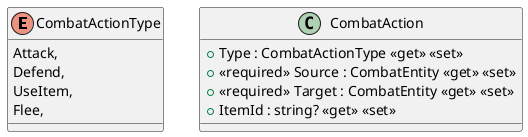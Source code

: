 @startuml
enum CombatActionType {
    Attack,
    Defend,
    UseItem,
    Flee,
}
class CombatAction {
    + Type : CombatActionType <<get>> <<set>>
    + <<required>> Source : CombatEntity <<get>> <<set>>
    + <<required>> Target : CombatEntity <<get>> <<set>>
    + ItemId : string? <<get>> <<set>>
}
@enduml

